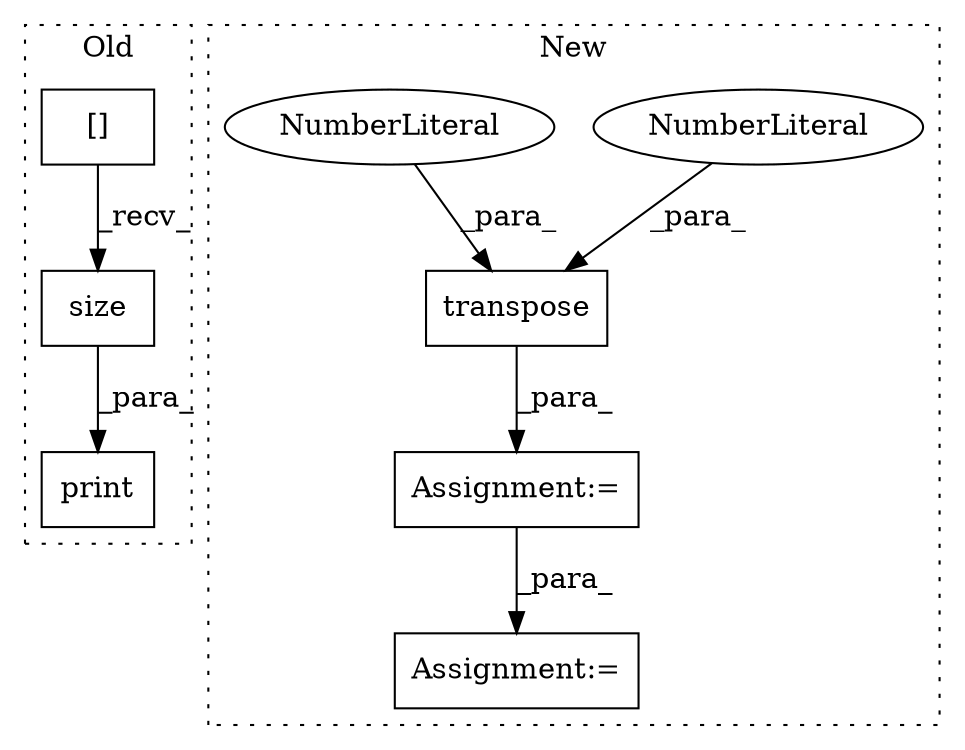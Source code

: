 digraph G {
subgraph cluster0 {
1 [label="print" a="32" s="18400,18437" l="6,1" shape="box"];
7 [label="size" a="32" s="18431" l="6" shape="box"];
8 [label="[]" a="2" s="18423,18429" l="5,1" shape="box"];
label = "Old";
style="dotted";
}
subgraph cluster1 {
2 [label="transpose" a="32" s="18733,18746" l="10,1" shape="box"];
3 [label="Assignment:=" a="7" s="18767" l="1" shape="box"];
4 [label="NumberLiteral" a="34" s="18745" l="1" shape="ellipse"];
5 [label="NumberLiteral" a="34" s="18743" l="1" shape="ellipse"];
6 [label="Assignment:=" a="7" s="18721" l="1" shape="box"];
label = "New";
style="dotted";
}
2 -> 6 [label="_para_"];
4 -> 2 [label="_para_"];
5 -> 2 [label="_para_"];
6 -> 3 [label="_para_"];
7 -> 1 [label="_para_"];
8 -> 7 [label="_recv_"];
}